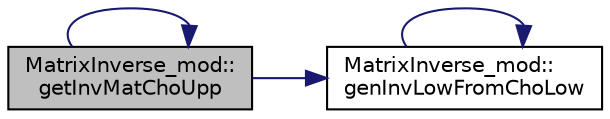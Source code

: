 digraph "MatrixInverse_mod::getInvMatChoUpp"
{
 // LATEX_PDF_SIZE
  edge [fontname="Helvetica",fontsize="10",labelfontname="Helvetica",labelfontsize="10"];
  node [fontname="Helvetica",fontsize="10",shape=record];
  rankdir="LR";
  Node1 [label="MatrixInverse_mod::\lgetInvMatChoUpp",height=0.2,width=0.4,color="black", fillcolor="grey75", style="filled", fontcolor="black",tooltip="Return the upper-triangle of the inverse of a Cholesky factorization specified by its lower-triangle ..."];
  Node1 -> Node2 [color="midnightblue",fontsize="10",style="solid",fontname="Helvetica"];
  Node2 [label="MatrixInverse_mod::\lgenInvLowFromChoLow",height=0.2,width=0.4,color="black", fillcolor="white", style="filled",URL="$namespaceMatrixInverse__mod.html#aee1632e0759706b8c8f5a7fb808925e8",tooltip="Generate the lower-triangle and diagonals of the inverse matrix of a symmetric-positive-definite matr..."];
  Node2 -> Node2 [color="midnightblue",fontsize="10",style="solid",fontname="Helvetica"];
  Node1 -> Node1 [color="midnightblue",fontsize="10",style="solid",fontname="Helvetica"];
}
